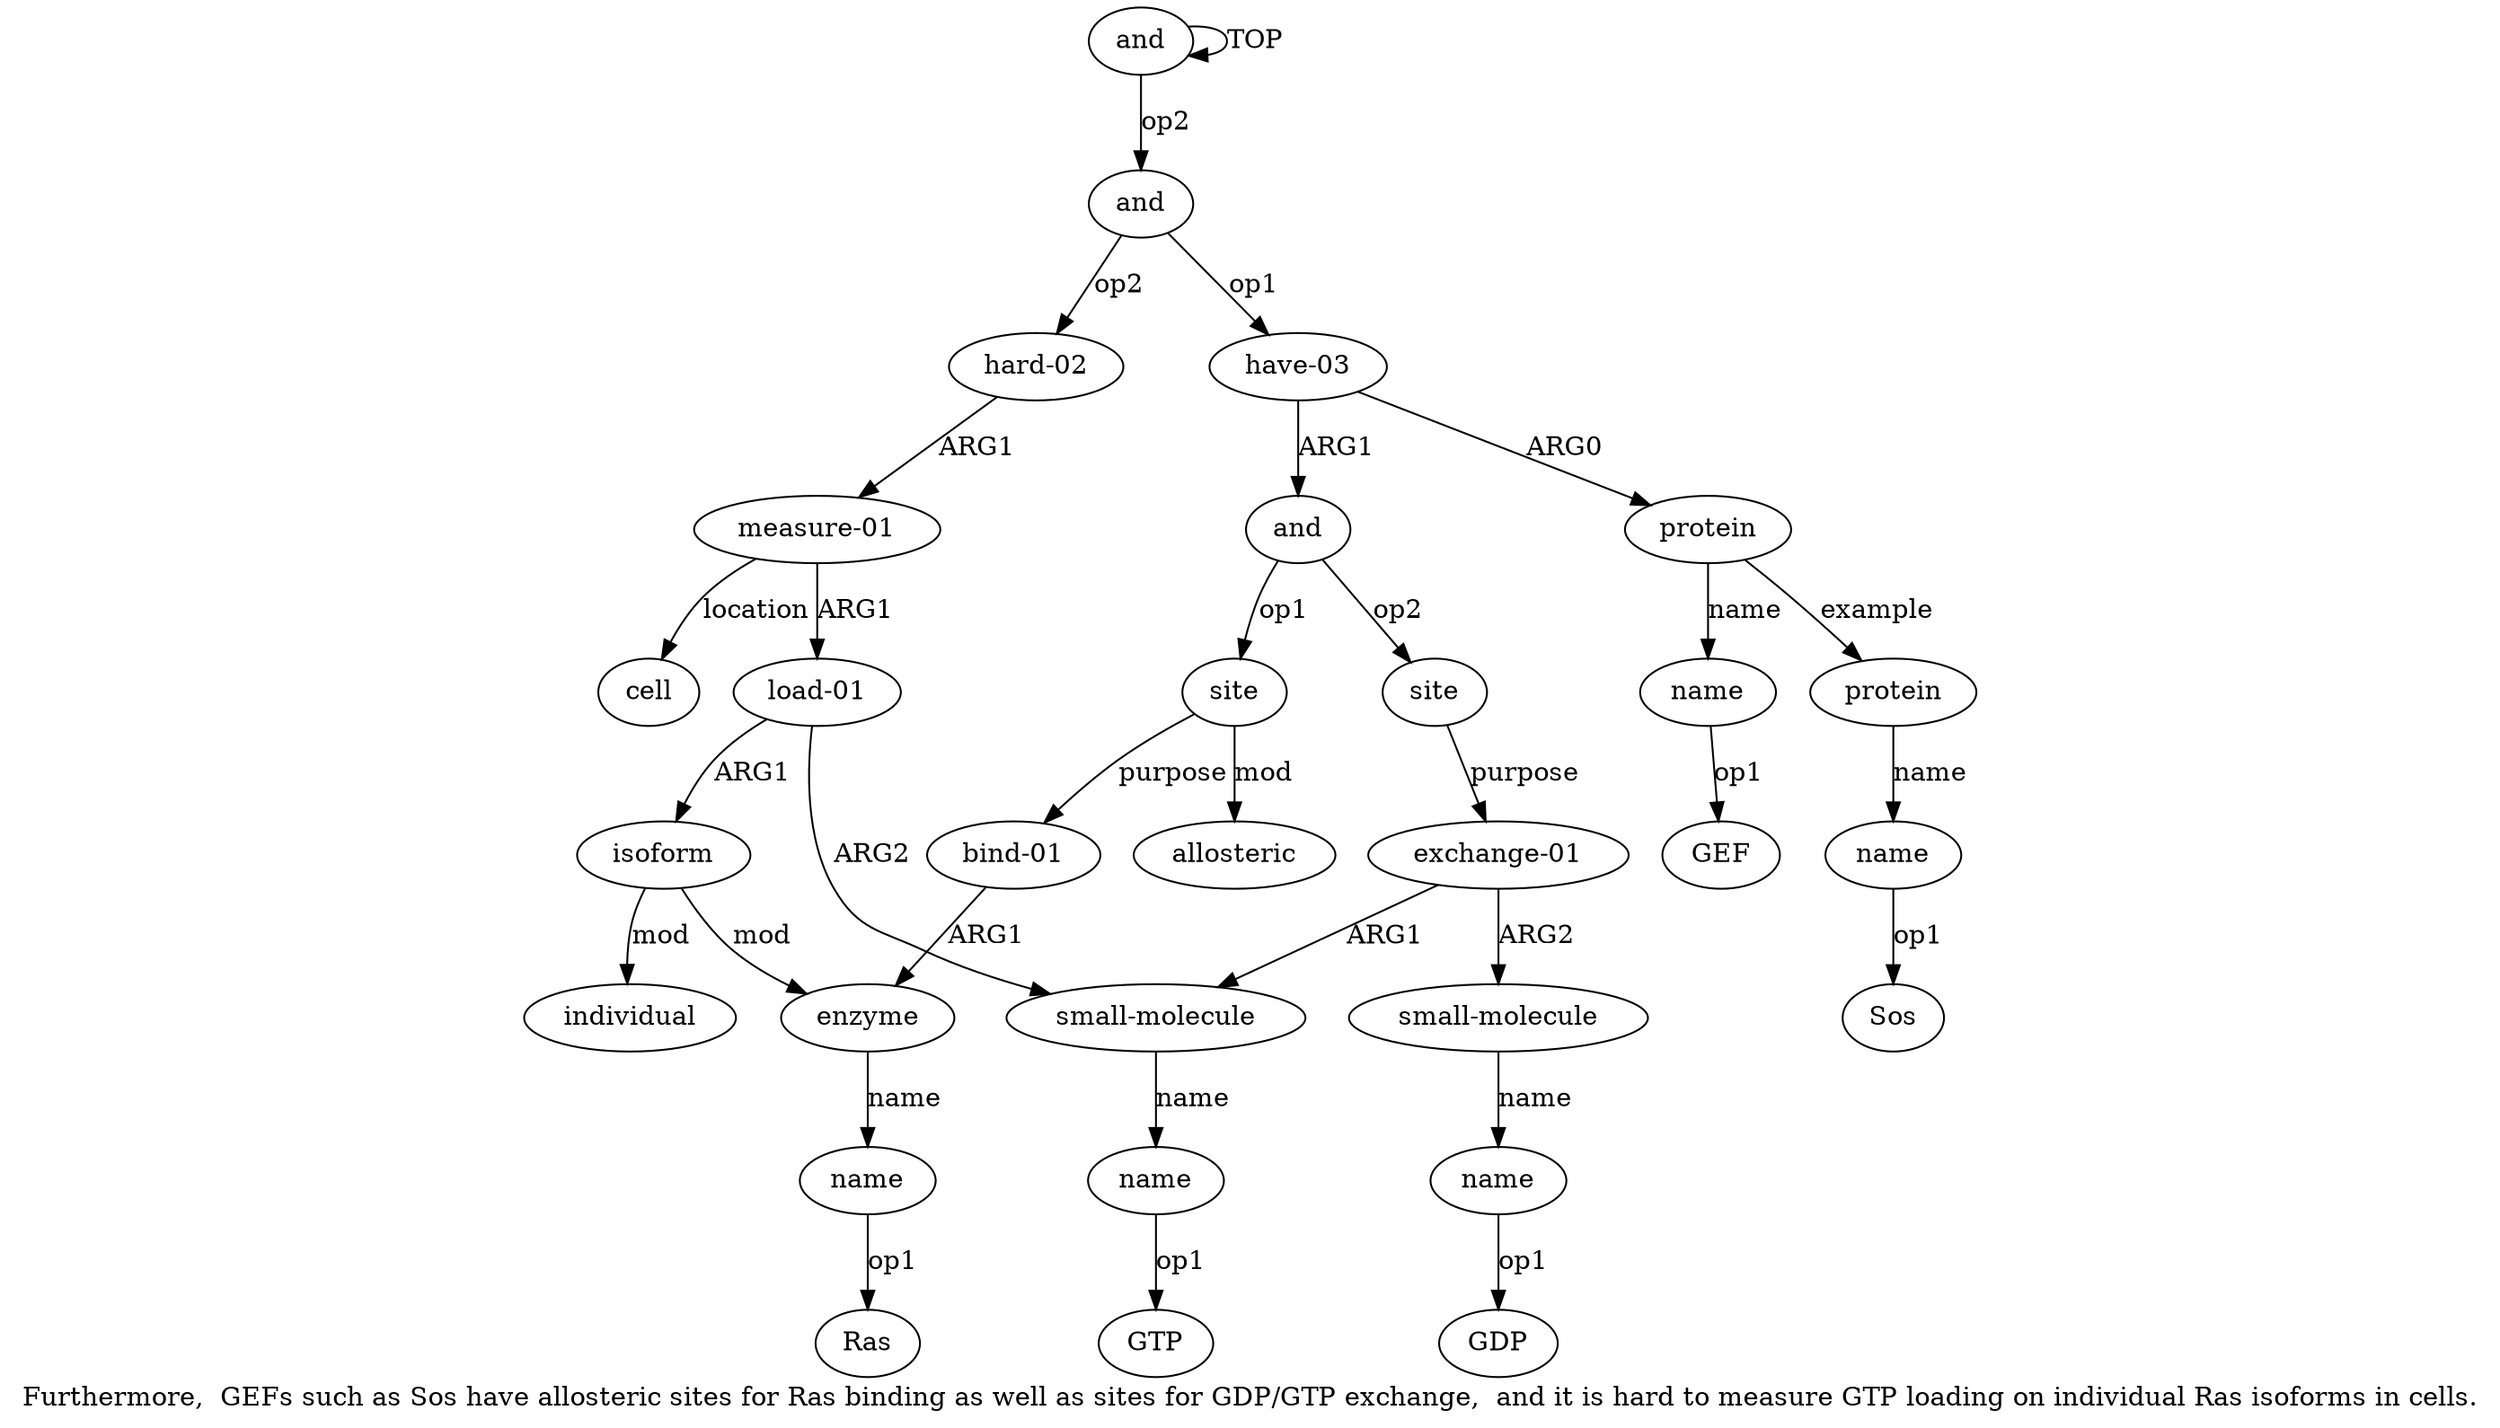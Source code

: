 digraph  {
	graph [label="Furthermore,  GEFs such as Sos have allosteric sites for Ras binding as well as sites for GDP/GTP exchange,  and it is hard to measure \
GTP loading on individual Ras isoforms in cells."];
	node [label="\N"];
	a20	 [color=black,
		gold_ind=20,
		gold_label="measure-01",
		label="measure-01",
		test_ind=20,
		test_label="measure-01"];
	a21	 [color=black,
		gold_ind=21,
		gold_label="load-01",
		label="load-01",
		test_ind=21,
		test_label="load-01"];
	a20 -> a21 [key=0,
	color=black,
	gold_label=ARG1,
	label=ARG1,
	test_label=ARG1];
a24 [color=black,
	gold_ind=24,
	gold_label=cell,
	label=cell,
	test_ind=24,
	test_label=cell];
a20 -> a24 [key=0,
color=black,
gold_label=location,
label=location,
test_label=location];
a22 [color=black,
gold_ind=22,
gold_label=isoform,
label=isoform,
test_ind=22,
test_label=isoform];
a21 -> a22 [key=0,
color=black,
gold_label=ARG1,
label=ARG1,
test_label=ARG1];
a15 [color=black,
gold_ind=15,
gold_label="small-molecule",
label="small-molecule",
test_ind=15,
test_label="small-molecule"];
a21 -> a15 [key=0,
color=black,
gold_label=ARG2,
label=ARG2,
test_label=ARG2];
a23 [color=black,
gold_ind=23,
gold_label=individual,
label=individual,
test_ind=23,
test_label=individual];
a22 -> a23 [key=0,
color=black,
gold_label=mod,
label=mod,
test_label=mod];
a11 [color=black,
gold_ind=11,
gold_label=enzyme,
label=enzyme,
test_ind=11,
test_label=enzyme];
a22 -> a11 [key=0,
color=black,
gold_label=mod,
label=mod,
test_label=mod];
"a4 GEF" [color=black,
gold_ind=-1,
gold_label=GEF,
label=GEF,
test_ind=-1,
test_label=GEF];
"a6 Sos" [color=black,
gold_ind=-1,
gold_label=Sos,
label=Sos,
test_ind=-1,
test_label=Sos];
a16 [color=black,
gold_ind=16,
gold_label=name,
label=name,
test_ind=16,
test_label=name];
a15 -> a16 [key=0,
color=black,
gold_label=name,
label=name,
test_label=name];
a14 [color=black,
gold_ind=14,
gold_label="exchange-01",
label="exchange-01",
test_ind=14,
test_label="exchange-01"];
a14 -> a15 [key=0,
color=black,
gold_label=ARG1,
label=ARG1,
test_label=ARG1];
a17 [color=black,
gold_ind=17,
gold_label="small-molecule",
label="small-molecule",
test_ind=17,
test_label="small-molecule"];
a14 -> a17 [key=0,
color=black,
gold_label=ARG2,
label=ARG2,
test_label=ARG2];
a18 [color=black,
gold_ind=18,
gold_label=name,
label=name,
test_ind=18,
test_label=name];
a17 -> a18 [key=0,
color=black,
gold_label=name,
label=name,
test_label=name];
"a16 GTP" [color=black,
gold_ind=-1,
gold_label=GTP,
label=GTP,
test_ind=-1,
test_label=GTP];
a16 -> "a16 GTP" [key=0,
color=black,
gold_label=op1,
label=op1,
test_label=op1];
a12 [color=black,
gold_ind=12,
gold_label=name,
label=name,
test_ind=12,
test_label=name];
a11 -> a12 [key=0,
color=black,
gold_label=name,
label=name,
test_label=name];
a10 [color=black,
gold_ind=10,
gold_label="bind-01",
label="bind-01",
test_ind=10,
test_label="bind-01"];
a10 -> a11 [key=0,
color=black,
gold_label=ARG1,
label=ARG1,
test_label=ARG1];
a13 [color=black,
gold_ind=13,
gold_label=site,
label=site,
test_ind=13,
test_label=site];
a13 -> a14 [key=0,
color=black,
gold_label=purpose,
label=purpose,
test_label=purpose];
"a12 Ras" [color=black,
gold_ind=-1,
gold_label=Ras,
label=Ras,
test_ind=-1,
test_label=Ras];
a12 -> "a12 Ras" [key=0,
color=black,
gold_label=op1,
label=op1,
test_label=op1];
a19 [color=black,
gold_ind=19,
gold_label="hard-02",
label="hard-02",
test_ind=19,
test_label="hard-02"];
a19 -> a20 [key=0,
color=black,
gold_label=ARG1,
label=ARG1,
test_label=ARG1];
"a18 GDP" [color=black,
gold_ind=-1,
gold_label=GDP,
label=GDP,
test_ind=-1,
test_label=GDP];
a18 -> "a18 GDP" [key=0,
color=black,
gold_label=op1,
label=op1,
test_label=op1];
a1 [color=black,
gold_ind=1,
gold_label=and,
label=and,
test_ind=1,
test_label=and];
a1 -> a19 [key=0,
color=black,
gold_label=op2,
label=op2,
test_label=op2];
a2 [color=black,
gold_ind=2,
gold_label="have-03",
label="have-03",
test_ind=2,
test_label="have-03"];
a1 -> a2 [key=0,
color=black,
gold_label=op1,
label=op1,
test_label=op1];
a0 [color=black,
gold_ind=0,
gold_label=and,
label=and,
test_ind=0,
test_label=and];
a0 -> a1 [key=0,
color=black,
gold_label=op2,
label=op2,
test_label=op2];
a0 -> a0 [key=0,
color=black,
gold_label=TOP,
label=TOP,
test_label=TOP];
a3 [color=black,
gold_ind=3,
gold_label=protein,
label=protein,
test_ind=3,
test_label=protein];
a5 [color=black,
gold_ind=5,
gold_label=protein,
label=protein,
test_ind=5,
test_label=protein];
a3 -> a5 [key=0,
color=black,
gold_label=example,
label=example,
test_label=example];
a4 [color=black,
gold_ind=4,
gold_label=name,
label=name,
test_ind=4,
test_label=name];
a3 -> a4 [key=0,
color=black,
gold_label=name,
label=name,
test_label=name];
a2 -> a3 [key=0,
color=black,
gold_label=ARG0,
label=ARG0,
test_label=ARG0];
a7 [color=black,
gold_ind=7,
gold_label=and,
label=and,
test_ind=7,
test_label=and];
a2 -> a7 [key=0,
color=black,
gold_label=ARG1,
label=ARG1,
test_label=ARG1];
a6 [color=black,
gold_ind=6,
gold_label=name,
label=name,
test_ind=6,
test_label=name];
a5 -> a6 [key=0,
color=black,
gold_label=name,
label=name,
test_label=name];
a4 -> "a4 GEF" [key=0,
color=black,
gold_label=op1,
label=op1,
test_label=op1];
a7 -> a13 [key=0,
color=black,
gold_label=op2,
label=op2,
test_label=op2];
a8 [color=black,
gold_ind=8,
gold_label=site,
label=site,
test_ind=8,
test_label=site];
a7 -> a8 [key=0,
color=black,
gold_label=op1,
label=op1,
test_label=op1];
a6 -> "a6 Sos" [key=0,
color=black,
gold_label=op1,
label=op1,
test_label=op1];
a9 [color=black,
gold_ind=9,
gold_label=allosteric,
label=allosteric,
test_ind=9,
test_label=allosteric];
a8 -> a10 [key=0,
color=black,
gold_label=purpose,
label=purpose,
test_label=purpose];
a8 -> a9 [key=0,
color=black,
gold_label=mod,
label=mod,
test_label=mod];
}
